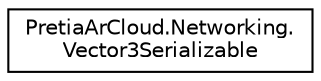 digraph "Graphical Class Hierarchy"
{
 // LATEX_PDF_SIZE
  edge [fontname="Helvetica",fontsize="10",labelfontname="Helvetica",labelfontsize="10"];
  node [fontname="Helvetica",fontsize="10",shape=record];
  rankdir="LR";
  Node0 [label="PretiaArCloud.Networking.\lVector3Serializable",height=0.2,width=0.4,color="black", fillcolor="white", style="filled",URL="$structPretiaArCloud_1_1Networking_1_1Vector3Serializable.html",tooltip=" "];
}
